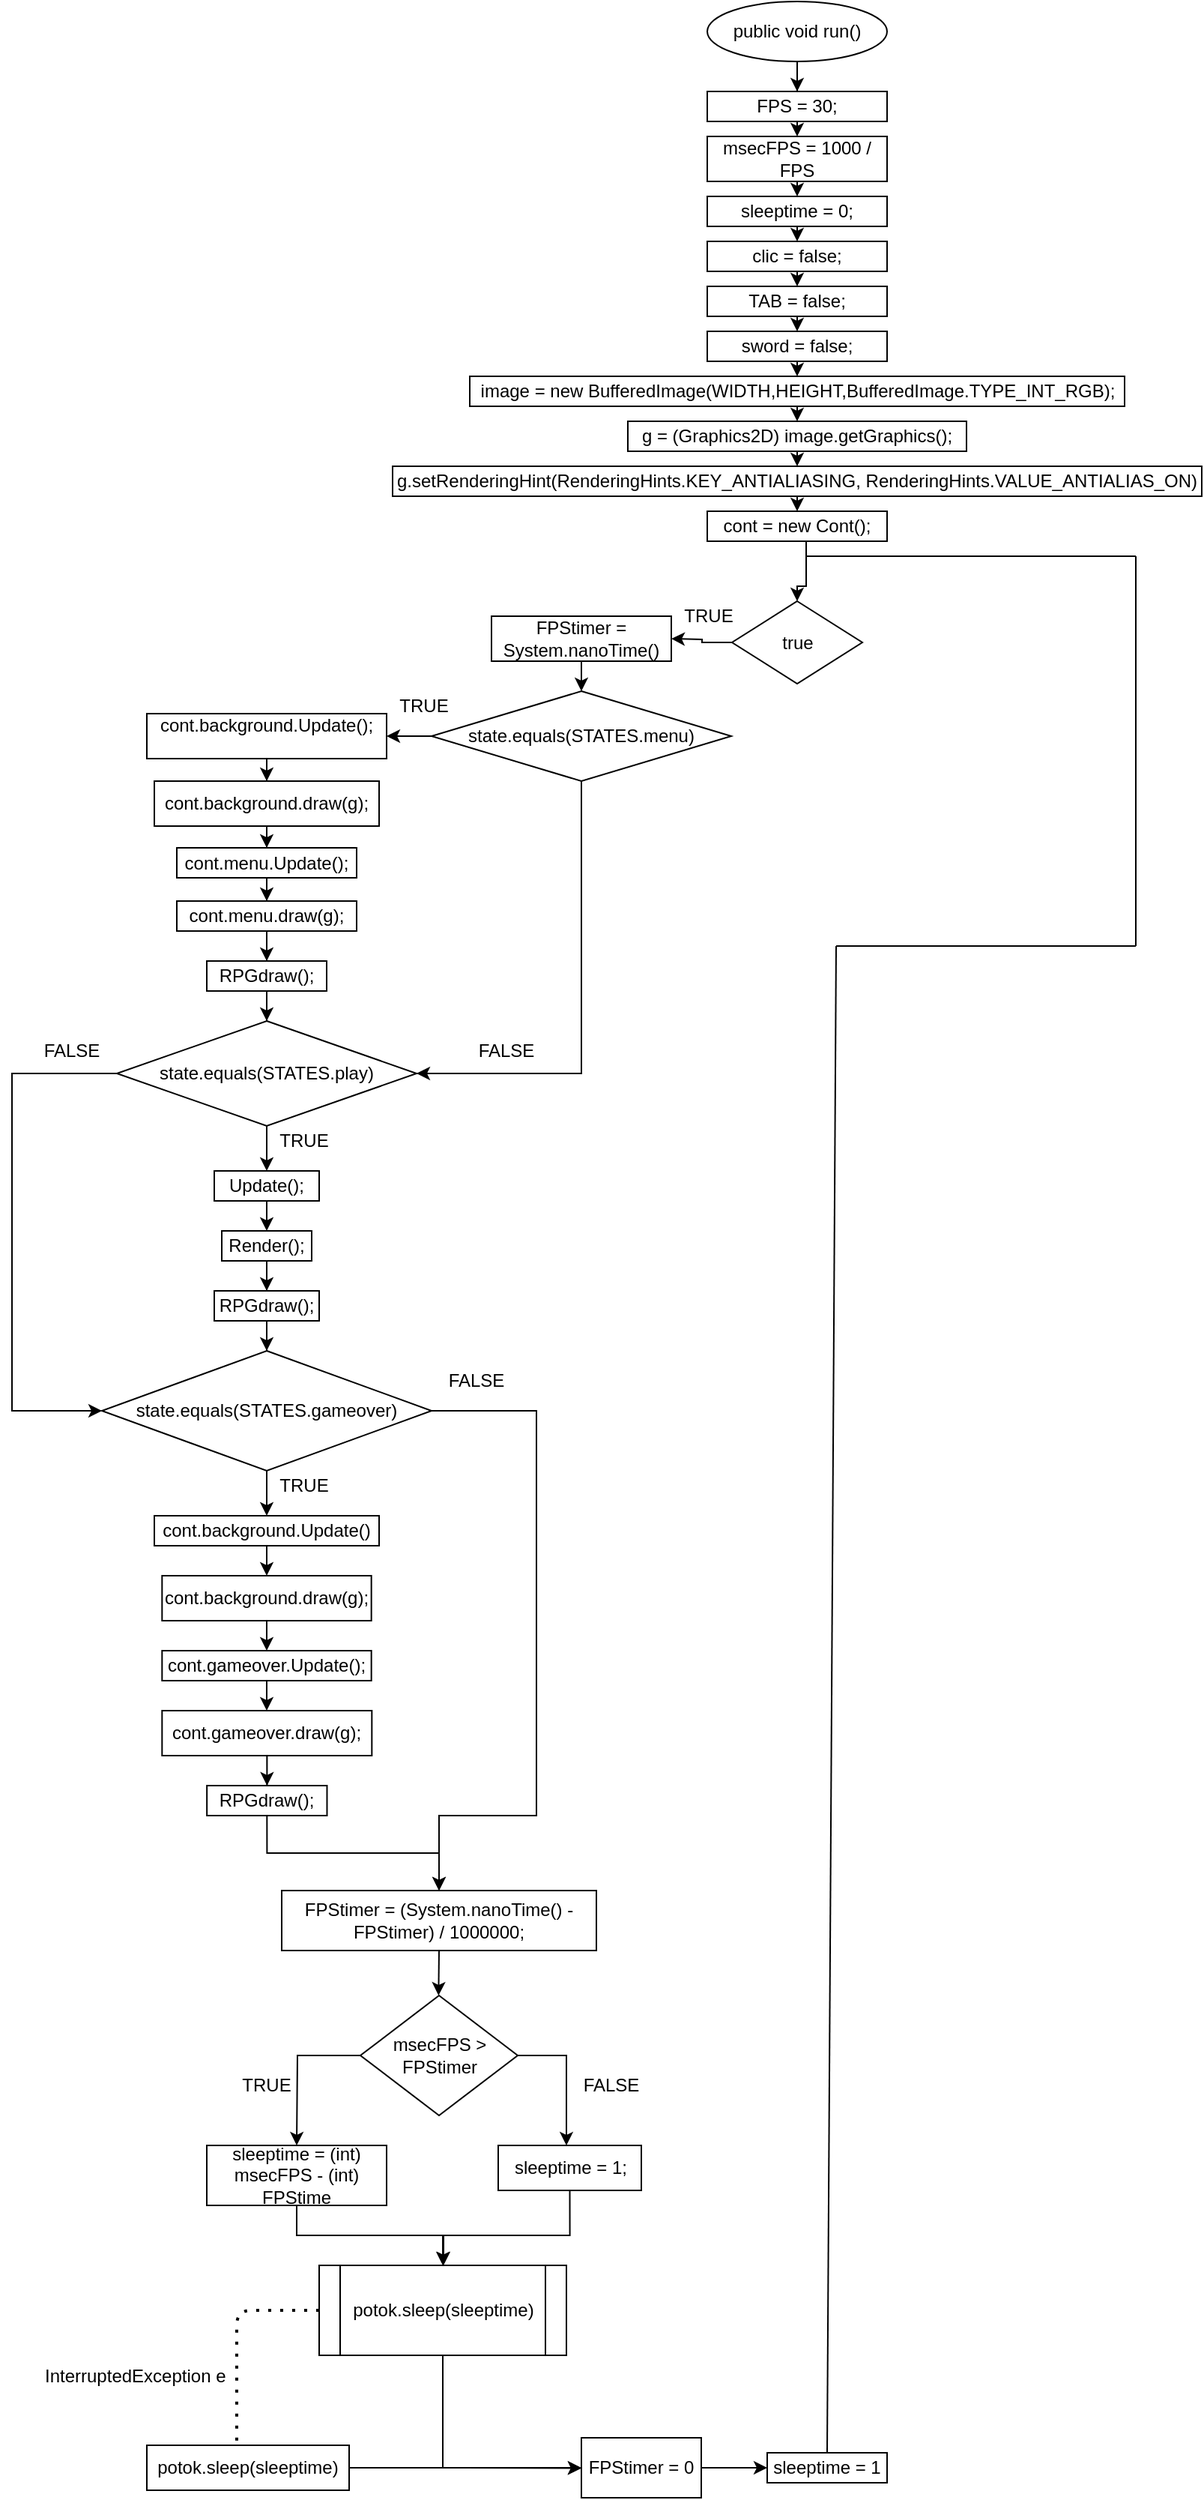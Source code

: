 <mxfile version="14.0.1" type="github" pages="2">
  <diagram id="C5RBs43oDa-KdzZeNtuy" name="Page-1">
    <mxGraphModel dx="2500" dy="928" grid="1" gridSize="10" guides="1" tooltips="1" connect="1" arrows="1" fold="1" page="1" pageScale="1" pageWidth="827" pageHeight="1169" background="none" math="0" shadow="0">
      <root>
        <mxCell id="WIyWlLk6GJQsqaUBKTNV-0" />
        <mxCell id="WIyWlLk6GJQsqaUBKTNV-1" parent="WIyWlLk6GJQsqaUBKTNV-0" />
        <mxCell id="qf4U3e7nOnJENOwfYTnV-23" style="edgeStyle=orthogonalEdgeStyle;rounded=0;orthogonalLoop=1;jettySize=auto;html=1;exitX=0.5;exitY=1;exitDx=0;exitDy=0;entryX=0.5;entryY=0;entryDx=0;entryDy=0;" edge="1" parent="WIyWlLk6GJQsqaUBKTNV-1" source="qf4U3e7nOnJENOwfYTnV-0" target="qf4U3e7nOnJENOwfYTnV-3">
          <mxGeometry relative="1" as="geometry" />
        </mxCell>
        <mxCell id="qf4U3e7nOnJENOwfYTnV-0" value="public void run()" style="ellipse;whiteSpace=wrap;html=1;" vertex="1" parent="WIyWlLk6GJQsqaUBKTNV-1">
          <mxGeometry x="354" y="10" width="120" height="40" as="geometry" />
        </mxCell>
        <mxCell id="qf4U3e7nOnJENOwfYTnV-2" value="" style="endArrow=classic;html=1;exitX=0.5;exitY=1;exitDx=0;exitDy=0;" edge="1" parent="WIyWlLk6GJQsqaUBKTNV-1" source="qf4U3e7nOnJENOwfYTnV-0">
          <mxGeometry width="50" height="50" relative="1" as="geometry">
            <mxPoint x="390" y="130" as="sourcePoint" />
            <mxPoint x="414" y="80" as="targetPoint" />
          </mxGeometry>
        </mxCell>
        <mxCell id="qf4U3e7nOnJENOwfYTnV-14" style="edgeStyle=orthogonalEdgeStyle;rounded=0;orthogonalLoop=1;jettySize=auto;html=1;exitX=0.5;exitY=1;exitDx=0;exitDy=0;entryX=0.5;entryY=0;entryDx=0;entryDy=0;" edge="1" parent="WIyWlLk6GJQsqaUBKTNV-1" source="qf4U3e7nOnJENOwfYTnV-3" target="qf4U3e7nOnJENOwfYTnV-4">
          <mxGeometry relative="1" as="geometry" />
        </mxCell>
        <mxCell id="qf4U3e7nOnJENOwfYTnV-3" value="FPS = 30;" style="rounded=0;whiteSpace=wrap;html=1;" vertex="1" parent="WIyWlLk6GJQsqaUBKTNV-1">
          <mxGeometry x="354" y="70" width="120" height="20" as="geometry" />
        </mxCell>
        <mxCell id="qf4U3e7nOnJENOwfYTnV-15" style="edgeStyle=orthogonalEdgeStyle;rounded=0;orthogonalLoop=1;jettySize=auto;html=1;exitX=0.5;exitY=1;exitDx=0;exitDy=0;entryX=0.5;entryY=0;entryDx=0;entryDy=0;" edge="1" parent="WIyWlLk6GJQsqaUBKTNV-1" source="qf4U3e7nOnJENOwfYTnV-4" target="qf4U3e7nOnJENOwfYTnV-6">
          <mxGeometry relative="1" as="geometry" />
        </mxCell>
        <mxCell id="qf4U3e7nOnJENOwfYTnV-4" value="&lt;span&gt;	&lt;/span&gt;msecFPS = 1000 / FPS" style="rounded=0;whiteSpace=wrap;html=1;" vertex="1" parent="WIyWlLk6GJQsqaUBKTNV-1">
          <mxGeometry x="354" y="100" width="120" height="30" as="geometry" />
        </mxCell>
        <mxCell id="qf4U3e7nOnJENOwfYTnV-25" style="edgeStyle=orthogonalEdgeStyle;rounded=0;orthogonalLoop=1;jettySize=auto;html=1;exitX=0.5;exitY=1;exitDx=0;exitDy=0;entryX=0.5;entryY=0;entryDx=0;entryDy=0;" edge="1" parent="WIyWlLk6GJQsqaUBKTNV-1" source="qf4U3e7nOnJENOwfYTnV-5" target="qf4U3e7nOnJENOwfYTnV-24">
          <mxGeometry relative="1" as="geometry">
            <Array as="points">
              <mxPoint x="420" y="370" />
              <mxPoint x="420" y="400" />
            </Array>
          </mxGeometry>
        </mxCell>
        <mxCell id="qf4U3e7nOnJENOwfYTnV-5" value="cont = new Cont();" style="rounded=0;whiteSpace=wrap;html=1;" vertex="1" parent="WIyWlLk6GJQsqaUBKTNV-1">
          <mxGeometry x="354" y="350" width="120" height="20" as="geometry" />
        </mxCell>
        <mxCell id="qf4U3e7nOnJENOwfYTnV-16" style="edgeStyle=orthogonalEdgeStyle;rounded=0;orthogonalLoop=1;jettySize=auto;html=1;exitX=0.5;exitY=1;exitDx=0;exitDy=0;entryX=0.5;entryY=0;entryDx=0;entryDy=0;" edge="1" parent="WIyWlLk6GJQsqaUBKTNV-1" source="qf4U3e7nOnJENOwfYTnV-6" target="qf4U3e7nOnJENOwfYTnV-7">
          <mxGeometry relative="1" as="geometry" />
        </mxCell>
        <mxCell id="qf4U3e7nOnJENOwfYTnV-6" value="sleeptime = 0;" style="rounded=0;whiteSpace=wrap;html=1;" vertex="1" parent="WIyWlLk6GJQsqaUBKTNV-1">
          <mxGeometry x="354" y="140" width="120" height="20" as="geometry" />
        </mxCell>
        <mxCell id="qf4U3e7nOnJENOwfYTnV-17" style="edgeStyle=orthogonalEdgeStyle;rounded=0;orthogonalLoop=1;jettySize=auto;html=1;exitX=0.5;exitY=1;exitDx=0;exitDy=0;entryX=0.5;entryY=0;entryDx=0;entryDy=0;" edge="1" parent="WIyWlLk6GJQsqaUBKTNV-1" source="qf4U3e7nOnJENOwfYTnV-7" target="qf4U3e7nOnJENOwfYTnV-10">
          <mxGeometry relative="1" as="geometry" />
        </mxCell>
        <mxCell id="qf4U3e7nOnJENOwfYTnV-7" value="clic = false;" style="rounded=0;whiteSpace=wrap;html=1;" vertex="1" parent="WIyWlLk6GJQsqaUBKTNV-1">
          <mxGeometry x="354" y="170" width="120" height="20" as="geometry" />
        </mxCell>
        <mxCell id="qf4U3e7nOnJENOwfYTnV-19" style="edgeStyle=orthogonalEdgeStyle;rounded=0;orthogonalLoop=1;jettySize=auto;html=1;exitX=0.5;exitY=1;exitDx=0;exitDy=0;entryX=0.5;entryY=0;entryDx=0;entryDy=0;" edge="1" parent="WIyWlLk6GJQsqaUBKTNV-1" source="qf4U3e7nOnJENOwfYTnV-8" target="qf4U3e7nOnJENOwfYTnV-9">
          <mxGeometry relative="1" as="geometry" />
        </mxCell>
        <mxCell id="qf4U3e7nOnJENOwfYTnV-8" value="sword = false;" style="rounded=0;whiteSpace=wrap;html=1;" vertex="1" parent="WIyWlLk6GJQsqaUBKTNV-1">
          <mxGeometry x="354" y="230" width="120" height="20" as="geometry" />
        </mxCell>
        <mxCell id="qf4U3e7nOnJENOwfYTnV-20" style="edgeStyle=orthogonalEdgeStyle;rounded=0;orthogonalLoop=1;jettySize=auto;html=1;exitX=0.5;exitY=1;exitDx=0;exitDy=0;entryX=0.5;entryY=0;entryDx=0;entryDy=0;" edge="1" parent="WIyWlLk6GJQsqaUBKTNV-1" source="qf4U3e7nOnJENOwfYTnV-9" target="qf4U3e7nOnJENOwfYTnV-11">
          <mxGeometry relative="1" as="geometry" />
        </mxCell>
        <mxCell id="qf4U3e7nOnJENOwfYTnV-9" value="&lt;span&gt;	&lt;/span&gt;image = new BufferedImage(WIDTH,HEIGHT,BufferedImage.TYPE_INT_RGB);" style="rounded=0;whiteSpace=wrap;html=1;" vertex="1" parent="WIyWlLk6GJQsqaUBKTNV-1">
          <mxGeometry x="195.5" y="260" width="437" height="20" as="geometry" />
        </mxCell>
        <mxCell id="qf4U3e7nOnJENOwfYTnV-18" style="edgeStyle=orthogonalEdgeStyle;rounded=0;orthogonalLoop=1;jettySize=auto;html=1;exitX=0.5;exitY=1;exitDx=0;exitDy=0;entryX=0.5;entryY=0;entryDx=0;entryDy=0;" edge="1" parent="WIyWlLk6GJQsqaUBKTNV-1" source="qf4U3e7nOnJENOwfYTnV-10" target="qf4U3e7nOnJENOwfYTnV-8">
          <mxGeometry relative="1" as="geometry" />
        </mxCell>
        <mxCell id="qf4U3e7nOnJENOwfYTnV-10" value="TAB = false;" style="rounded=0;whiteSpace=wrap;html=1;" vertex="1" parent="WIyWlLk6GJQsqaUBKTNV-1">
          <mxGeometry x="354" y="200" width="120" height="20" as="geometry" />
        </mxCell>
        <mxCell id="qf4U3e7nOnJENOwfYTnV-21" style="edgeStyle=orthogonalEdgeStyle;rounded=0;orthogonalLoop=1;jettySize=auto;html=1;exitX=0.5;exitY=1;exitDx=0;exitDy=0;entryX=0.5;entryY=0;entryDx=0;entryDy=0;" edge="1" parent="WIyWlLk6GJQsqaUBKTNV-1" source="qf4U3e7nOnJENOwfYTnV-11" target="qf4U3e7nOnJENOwfYTnV-12">
          <mxGeometry relative="1" as="geometry" />
        </mxCell>
        <mxCell id="qf4U3e7nOnJENOwfYTnV-11" value="g = (Graphics2D) image.getGraphics();" style="rounded=0;whiteSpace=wrap;html=1;" vertex="1" parent="WIyWlLk6GJQsqaUBKTNV-1">
          <mxGeometry x="301" y="290" width="226" height="20" as="geometry" />
        </mxCell>
        <mxCell id="qf4U3e7nOnJENOwfYTnV-22" style="edgeStyle=orthogonalEdgeStyle;rounded=0;orthogonalLoop=1;jettySize=auto;html=1;exitX=0.5;exitY=1;exitDx=0;exitDy=0;entryX=0.5;entryY=0;entryDx=0;entryDy=0;" edge="1" parent="WIyWlLk6GJQsqaUBKTNV-1" source="qf4U3e7nOnJENOwfYTnV-12" target="qf4U3e7nOnJENOwfYTnV-5">
          <mxGeometry relative="1" as="geometry" />
        </mxCell>
        <mxCell id="qf4U3e7nOnJENOwfYTnV-12" value="&lt;span&gt;	&lt;/span&gt;g.setRenderingHint(RenderingHints.KEY_ANTIALIASING, RenderingHints.VALUE_ANTIALIAS_ON)" style="rounded=0;whiteSpace=wrap;html=1;" vertex="1" parent="WIyWlLk6GJQsqaUBKTNV-1">
          <mxGeometry x="144" y="320" width="540" height="20" as="geometry" />
        </mxCell>
        <mxCell id="qf4U3e7nOnJENOwfYTnV-28" style="edgeStyle=orthogonalEdgeStyle;rounded=0;orthogonalLoop=1;jettySize=auto;html=1;exitX=0;exitY=0.5;exitDx=0;exitDy=0;" edge="1" parent="WIyWlLk6GJQsqaUBKTNV-1" source="qf4U3e7nOnJENOwfYTnV-24">
          <mxGeometry relative="1" as="geometry">
            <mxPoint x="330" y="435" as="targetPoint" />
          </mxGeometry>
        </mxCell>
        <mxCell id="qf4U3e7nOnJENOwfYTnV-24" value="true" style="rhombus;whiteSpace=wrap;html=1;" vertex="1" parent="WIyWlLk6GJQsqaUBKTNV-1">
          <mxGeometry x="370.5" y="410" width="87" height="55" as="geometry" />
        </mxCell>
        <mxCell id="qf4U3e7nOnJENOwfYTnV-29" value="TRUE" style="text;html=1;strokeColor=none;fillColor=none;align=center;verticalAlign=middle;whiteSpace=wrap;rounded=0;" vertex="1" parent="WIyWlLk6GJQsqaUBKTNV-1">
          <mxGeometry x="340" y="410" width="30" height="20" as="geometry" />
        </mxCell>
        <mxCell id="qf4U3e7nOnJENOwfYTnV-32" style="edgeStyle=orthogonalEdgeStyle;rounded=0;orthogonalLoop=1;jettySize=auto;html=1;exitX=0.5;exitY=1;exitDx=0;exitDy=0;" edge="1" parent="WIyWlLk6GJQsqaUBKTNV-1" source="qf4U3e7nOnJENOwfYTnV-30">
          <mxGeometry relative="1" as="geometry">
            <mxPoint x="270" y="470" as="targetPoint" />
          </mxGeometry>
        </mxCell>
        <mxCell id="qf4U3e7nOnJENOwfYTnV-30" value="FPStimer = System.nanoTime()" style="rounded=0;whiteSpace=wrap;html=1;" vertex="1" parent="WIyWlLk6GJQsqaUBKTNV-1">
          <mxGeometry x="210" y="420" width="120" height="30" as="geometry" />
        </mxCell>
        <mxCell id="qf4U3e7nOnJENOwfYTnV-36" style="edgeStyle=orthogonalEdgeStyle;rounded=0;orthogonalLoop=1;jettySize=auto;html=1;exitX=0;exitY=0.5;exitDx=0;exitDy=0;" edge="1" parent="WIyWlLk6GJQsqaUBKTNV-1" source="qf4U3e7nOnJENOwfYTnV-31">
          <mxGeometry relative="1" as="geometry">
            <mxPoint x="140" y="500" as="targetPoint" />
          </mxGeometry>
        </mxCell>
        <mxCell id="qf4U3e7nOnJENOwfYTnV-50" style="edgeStyle=orthogonalEdgeStyle;rounded=0;orthogonalLoop=1;jettySize=auto;html=1;exitX=0.5;exitY=1;exitDx=0;exitDy=0;entryX=1;entryY=0.5;entryDx=0;entryDy=0;" edge="1" parent="WIyWlLk6GJQsqaUBKTNV-1" source="qf4U3e7nOnJENOwfYTnV-31" target="qf4U3e7nOnJENOwfYTnV-49">
          <mxGeometry relative="1" as="geometry">
            <mxPoint x="270" y="720" as="targetPoint" />
          </mxGeometry>
        </mxCell>
        <mxCell id="qf4U3e7nOnJENOwfYTnV-31" value="state.equals(STATES.menu)" style="rhombus;whiteSpace=wrap;html=1;" vertex="1" parent="WIyWlLk6GJQsqaUBKTNV-1">
          <mxGeometry x="170" y="470" width="200" height="60" as="geometry" />
        </mxCell>
        <mxCell id="qf4U3e7nOnJENOwfYTnV-35" value="TRUE" style="text;html=1;strokeColor=none;fillColor=none;align=center;verticalAlign=middle;whiteSpace=wrap;rounded=0;" vertex="1" parent="WIyWlLk6GJQsqaUBKTNV-1">
          <mxGeometry x="150" y="470" width="30" height="20" as="geometry" />
        </mxCell>
        <mxCell id="qf4U3e7nOnJENOwfYTnV-39" style="edgeStyle=orthogonalEdgeStyle;rounded=0;orthogonalLoop=1;jettySize=auto;html=1;exitX=0.5;exitY=1;exitDx=0;exitDy=0;" edge="1" parent="WIyWlLk6GJQsqaUBKTNV-1" source="qf4U3e7nOnJENOwfYTnV-37" target="qf4U3e7nOnJENOwfYTnV-40">
          <mxGeometry relative="1" as="geometry">
            <mxPoint x="60" y="540" as="targetPoint" />
          </mxGeometry>
        </mxCell>
        <mxCell id="qf4U3e7nOnJENOwfYTnV-37" value="&lt;div&gt;&lt;span&gt;				&lt;/span&gt;cont.background.Update();&lt;/div&gt;&lt;div&gt;&lt;br&gt;&lt;/div&gt;" style="rounded=0;whiteSpace=wrap;html=1;" vertex="1" parent="WIyWlLk6GJQsqaUBKTNV-1">
          <mxGeometry x="-20" y="485" width="160" height="30" as="geometry" />
        </mxCell>
        <mxCell id="qf4U3e7nOnJENOwfYTnV-41" style="edgeStyle=orthogonalEdgeStyle;rounded=0;orthogonalLoop=1;jettySize=auto;html=1;exitX=0.5;exitY=1;exitDx=0;exitDy=0;" edge="1" parent="WIyWlLk6GJQsqaUBKTNV-1" source="qf4U3e7nOnJENOwfYTnV-40" target="qf4U3e7nOnJENOwfYTnV-42">
          <mxGeometry relative="1" as="geometry">
            <mxPoint x="60" y="580" as="targetPoint" />
          </mxGeometry>
        </mxCell>
        <mxCell id="qf4U3e7nOnJENOwfYTnV-40" value="cont.background.draw(g);" style="rounded=0;whiteSpace=wrap;html=1;" vertex="1" parent="WIyWlLk6GJQsqaUBKTNV-1">
          <mxGeometry x="-15" y="530" width="150" height="30" as="geometry" />
        </mxCell>
        <mxCell id="qf4U3e7nOnJENOwfYTnV-43" style="edgeStyle=orthogonalEdgeStyle;rounded=0;orthogonalLoop=1;jettySize=auto;html=1;exitX=0.5;exitY=1;exitDx=0;exitDy=0;" edge="1" parent="WIyWlLk6GJQsqaUBKTNV-1" source="qf4U3e7nOnJENOwfYTnV-42" target="qf4U3e7nOnJENOwfYTnV-44">
          <mxGeometry relative="1" as="geometry">
            <mxPoint x="60" y="610" as="targetPoint" />
          </mxGeometry>
        </mxCell>
        <mxCell id="qf4U3e7nOnJENOwfYTnV-42" value="cont.menu.Update();" style="rounded=0;whiteSpace=wrap;html=1;" vertex="1" parent="WIyWlLk6GJQsqaUBKTNV-1">
          <mxGeometry y="574.5" width="120" height="20" as="geometry" />
        </mxCell>
        <mxCell id="qf4U3e7nOnJENOwfYTnV-45" style="edgeStyle=orthogonalEdgeStyle;rounded=0;orthogonalLoop=1;jettySize=auto;html=1;exitX=0.5;exitY=1;exitDx=0;exitDy=0;" edge="1" parent="WIyWlLk6GJQsqaUBKTNV-1" source="qf4U3e7nOnJENOwfYTnV-44" target="qf4U3e7nOnJENOwfYTnV-46">
          <mxGeometry relative="1" as="geometry">
            <mxPoint x="60" y="650" as="targetPoint" />
          </mxGeometry>
        </mxCell>
        <mxCell id="qf4U3e7nOnJENOwfYTnV-44" value="cont.menu.draw(g);" style="rounded=0;whiteSpace=wrap;html=1;" vertex="1" parent="WIyWlLk6GJQsqaUBKTNV-1">
          <mxGeometry y="610" width="120" height="20" as="geometry" />
        </mxCell>
        <mxCell id="qf4U3e7nOnJENOwfYTnV-48" style="edgeStyle=orthogonalEdgeStyle;rounded=0;orthogonalLoop=1;jettySize=auto;html=1;exitX=0.5;exitY=1;exitDx=0;exitDy=0;" edge="1" parent="WIyWlLk6GJQsqaUBKTNV-1" source="qf4U3e7nOnJENOwfYTnV-46" target="qf4U3e7nOnJENOwfYTnV-49">
          <mxGeometry relative="1" as="geometry">
            <mxPoint x="60" y="690" as="targetPoint" />
          </mxGeometry>
        </mxCell>
        <mxCell id="qf4U3e7nOnJENOwfYTnV-46" value="RPGdraw();" style="rounded=0;whiteSpace=wrap;html=1;" vertex="1" parent="WIyWlLk6GJQsqaUBKTNV-1">
          <mxGeometry x="20" y="650" width="80" height="20" as="geometry" />
        </mxCell>
        <mxCell id="qf4U3e7nOnJENOwfYTnV-53" style="edgeStyle=orthogonalEdgeStyle;rounded=0;orthogonalLoop=1;jettySize=auto;html=1;exitX=0.5;exitY=1;exitDx=0;exitDy=0;" edge="1" parent="WIyWlLk6GJQsqaUBKTNV-1" source="qf4U3e7nOnJENOwfYTnV-49">
          <mxGeometry relative="1" as="geometry">
            <mxPoint x="60" y="790" as="targetPoint" />
          </mxGeometry>
        </mxCell>
        <mxCell id="qf4U3e7nOnJENOwfYTnV-62" style="edgeStyle=orthogonalEdgeStyle;rounded=0;orthogonalLoop=1;jettySize=auto;html=1;exitX=0;exitY=0.5;exitDx=0;exitDy=0;entryX=0;entryY=0.5;entryDx=0;entryDy=0;" edge="1" parent="WIyWlLk6GJQsqaUBKTNV-1" source="qf4U3e7nOnJENOwfYTnV-49" target="qf4U3e7nOnJENOwfYTnV-61">
          <mxGeometry relative="1" as="geometry">
            <mxPoint x="-120" y="950" as="targetPoint" />
            <Array as="points">
              <mxPoint x="-110" y="725" />
              <mxPoint x="-110" y="950" />
            </Array>
          </mxGeometry>
        </mxCell>
        <mxCell id="qf4U3e7nOnJENOwfYTnV-49" value="state.equals(STATES.play)" style="rhombus;whiteSpace=wrap;html=1;" vertex="1" parent="WIyWlLk6GJQsqaUBKTNV-1">
          <mxGeometry x="-40" y="690" width="200" height="70" as="geometry" />
        </mxCell>
        <mxCell id="qf4U3e7nOnJENOwfYTnV-51" value="FALSE" style="text;html=1;strokeColor=none;fillColor=none;align=center;verticalAlign=middle;whiteSpace=wrap;rounded=0;" vertex="1" parent="WIyWlLk6GJQsqaUBKTNV-1">
          <mxGeometry x="200" y="700" width="40" height="20" as="geometry" />
        </mxCell>
        <mxCell id="qf4U3e7nOnJENOwfYTnV-54" value="TRUE" style="text;html=1;strokeColor=none;fillColor=none;align=center;verticalAlign=middle;whiteSpace=wrap;rounded=0;" vertex="1" parent="WIyWlLk6GJQsqaUBKTNV-1">
          <mxGeometry x="70" y="760" width="30" height="20" as="geometry" />
        </mxCell>
        <mxCell id="qf4U3e7nOnJENOwfYTnV-56" style="edgeStyle=orthogonalEdgeStyle;rounded=0;orthogonalLoop=1;jettySize=auto;html=1;exitX=0.5;exitY=1;exitDx=0;exitDy=0;" edge="1" parent="WIyWlLk6GJQsqaUBKTNV-1" source="qf4U3e7nOnJENOwfYTnV-55">
          <mxGeometry relative="1" as="geometry">
            <mxPoint x="60" y="830" as="targetPoint" />
          </mxGeometry>
        </mxCell>
        <mxCell id="qf4U3e7nOnJENOwfYTnV-55" value="Update();" style="rounded=0;whiteSpace=wrap;html=1;" vertex="1" parent="WIyWlLk6GJQsqaUBKTNV-1">
          <mxGeometry x="25" y="790" width="70" height="20" as="geometry" />
        </mxCell>
        <mxCell id="qf4U3e7nOnJENOwfYTnV-58" style="edgeStyle=orthogonalEdgeStyle;rounded=0;orthogonalLoop=1;jettySize=auto;html=1;exitX=0.5;exitY=1;exitDx=0;exitDy=0;" edge="1" parent="WIyWlLk6GJQsqaUBKTNV-1" source="qf4U3e7nOnJENOwfYTnV-57" target="qf4U3e7nOnJENOwfYTnV-59">
          <mxGeometry relative="1" as="geometry">
            <mxPoint x="60" y="870" as="targetPoint" />
          </mxGeometry>
        </mxCell>
        <mxCell id="qf4U3e7nOnJENOwfYTnV-57" value="Render();" style="rounded=0;whiteSpace=wrap;html=1;" vertex="1" parent="WIyWlLk6GJQsqaUBKTNV-1">
          <mxGeometry x="30" y="830" width="60" height="20" as="geometry" />
        </mxCell>
        <mxCell id="qf4U3e7nOnJENOwfYTnV-60" style="edgeStyle=orthogonalEdgeStyle;rounded=0;orthogonalLoop=1;jettySize=auto;html=1;exitX=0.5;exitY=1;exitDx=0;exitDy=0;" edge="1" parent="WIyWlLk6GJQsqaUBKTNV-1" source="qf4U3e7nOnJENOwfYTnV-59" target="qf4U3e7nOnJENOwfYTnV-61">
          <mxGeometry relative="1" as="geometry">
            <mxPoint x="60" y="920" as="targetPoint" />
          </mxGeometry>
        </mxCell>
        <mxCell id="qf4U3e7nOnJENOwfYTnV-59" value="RPGdraw();" style="rounded=0;whiteSpace=wrap;html=1;" vertex="1" parent="WIyWlLk6GJQsqaUBKTNV-1">
          <mxGeometry x="25" y="870" width="70" height="20" as="geometry" />
        </mxCell>
        <mxCell id="qf4U3e7nOnJENOwfYTnV-64" style="edgeStyle=orthogonalEdgeStyle;rounded=0;orthogonalLoop=1;jettySize=auto;html=1;exitX=0.5;exitY=1;exitDx=0;exitDy=0;" edge="1" parent="WIyWlLk6GJQsqaUBKTNV-1" source="qf4U3e7nOnJENOwfYTnV-61">
          <mxGeometry relative="1" as="geometry">
            <mxPoint x="60" y="1020" as="targetPoint" />
          </mxGeometry>
        </mxCell>
        <mxCell id="qf4U3e7nOnJENOwfYTnV-78" style="edgeStyle=orthogonalEdgeStyle;rounded=0;orthogonalLoop=1;jettySize=auto;html=1;exitX=1;exitY=0.5;exitDx=0;exitDy=0;entryX=0.5;entryY=0;entryDx=0;entryDy=0;" edge="1" parent="WIyWlLk6GJQsqaUBKTNV-1" source="qf4U3e7nOnJENOwfYTnV-61" target="qf4U3e7nOnJENOwfYTnV-77">
          <mxGeometry relative="1" as="geometry">
            <mxPoint x="180" y="1250" as="targetPoint" />
            <Array as="points">
              <mxPoint x="240" y="950" />
              <mxPoint x="240" y="1220" />
              <mxPoint x="175" y="1220" />
            </Array>
          </mxGeometry>
        </mxCell>
        <mxCell id="qf4U3e7nOnJENOwfYTnV-61" value="state.equals(STATES.gameover)" style="rhombus;whiteSpace=wrap;html=1;" vertex="1" parent="WIyWlLk6GJQsqaUBKTNV-1">
          <mxGeometry x="-50" y="910" width="220" height="80" as="geometry" />
        </mxCell>
        <mxCell id="qf4U3e7nOnJENOwfYTnV-63" value="FALSE" style="text;html=1;strokeColor=none;fillColor=none;align=center;verticalAlign=middle;whiteSpace=wrap;rounded=0;" vertex="1" parent="WIyWlLk6GJQsqaUBKTNV-1">
          <mxGeometry x="-90" y="700" width="40" height="20" as="geometry" />
        </mxCell>
        <mxCell id="qf4U3e7nOnJENOwfYTnV-65" value="TRUE" style="text;html=1;strokeColor=none;fillColor=none;align=center;verticalAlign=middle;whiteSpace=wrap;rounded=0;" vertex="1" parent="WIyWlLk6GJQsqaUBKTNV-1">
          <mxGeometry x="70" y="990" width="30" height="20" as="geometry" />
        </mxCell>
        <mxCell id="qf4U3e7nOnJENOwfYTnV-67" style="edgeStyle=orthogonalEdgeStyle;rounded=0;orthogonalLoop=1;jettySize=auto;html=1;exitX=0.5;exitY=1;exitDx=0;exitDy=0;" edge="1" parent="WIyWlLk6GJQsqaUBKTNV-1" source="qf4U3e7nOnJENOwfYTnV-66" target="qf4U3e7nOnJENOwfYTnV-68">
          <mxGeometry relative="1" as="geometry">
            <mxPoint x="59.667" y="1060" as="targetPoint" />
          </mxGeometry>
        </mxCell>
        <mxCell id="qf4U3e7nOnJENOwfYTnV-66" value="cont.background.Update()" style="rounded=0;whiteSpace=wrap;html=1;" vertex="1" parent="WIyWlLk6GJQsqaUBKTNV-1">
          <mxGeometry x="-15" y="1020" width="150" height="20" as="geometry" />
        </mxCell>
        <mxCell id="qf4U3e7nOnJENOwfYTnV-69" style="edgeStyle=orthogonalEdgeStyle;rounded=0;orthogonalLoop=1;jettySize=auto;html=1;exitX=0.5;exitY=1;exitDx=0;exitDy=0;" edge="1" parent="WIyWlLk6GJQsqaUBKTNV-1" source="qf4U3e7nOnJENOwfYTnV-68" target="qf4U3e7nOnJENOwfYTnV-70">
          <mxGeometry relative="1" as="geometry">
            <mxPoint x="59.667" y="1110" as="targetPoint" />
          </mxGeometry>
        </mxCell>
        <mxCell id="qf4U3e7nOnJENOwfYTnV-68" value="cont.background.draw(g);" style="rounded=0;whiteSpace=wrap;html=1;" vertex="1" parent="WIyWlLk6GJQsqaUBKTNV-1">
          <mxGeometry x="-9.84" y="1060" width="139.67" height="30" as="geometry" />
        </mxCell>
        <mxCell id="qf4U3e7nOnJENOwfYTnV-71" style="edgeStyle=orthogonalEdgeStyle;rounded=0;orthogonalLoop=1;jettySize=auto;html=1;exitX=0.5;exitY=1;exitDx=0;exitDy=0;" edge="1" parent="WIyWlLk6GJQsqaUBKTNV-1" source="qf4U3e7nOnJENOwfYTnV-70" target="qf4U3e7nOnJENOwfYTnV-72">
          <mxGeometry relative="1" as="geometry">
            <mxPoint x="59.667" y="1150" as="targetPoint" />
          </mxGeometry>
        </mxCell>
        <mxCell id="qf4U3e7nOnJENOwfYTnV-70" value="cont.gameover.Update();" style="rounded=0;whiteSpace=wrap;html=1;" vertex="1" parent="WIyWlLk6GJQsqaUBKTNV-1">
          <mxGeometry x="-9.84" y="1110" width="139.67" height="20" as="geometry" />
        </mxCell>
        <mxCell id="qf4U3e7nOnJENOwfYTnV-74" style="edgeStyle=orthogonalEdgeStyle;rounded=0;orthogonalLoop=1;jettySize=auto;html=1;exitX=0.5;exitY=1;exitDx=0;exitDy=0;" edge="1" parent="WIyWlLk6GJQsqaUBKTNV-1" source="qf4U3e7nOnJENOwfYTnV-72" target="qf4U3e7nOnJENOwfYTnV-75">
          <mxGeometry relative="1" as="geometry">
            <mxPoint x="60.5" y="1200" as="targetPoint" />
          </mxGeometry>
        </mxCell>
        <mxCell id="qf4U3e7nOnJENOwfYTnV-72" value="cont.gameover.draw(g);" style="rounded=0;whiteSpace=wrap;html=1;" vertex="1" parent="WIyWlLk6GJQsqaUBKTNV-1">
          <mxGeometry x="-9.84" y="1150" width="140" height="30" as="geometry" />
        </mxCell>
        <mxCell id="qf4U3e7nOnJENOwfYTnV-73" style="edgeStyle=orthogonalEdgeStyle;rounded=0;orthogonalLoop=1;jettySize=auto;html=1;exitX=0.5;exitY=1;exitDx=0;exitDy=0;" edge="1" parent="WIyWlLk6GJQsqaUBKTNV-1" source="qf4U3e7nOnJENOwfYTnV-72" target="qf4U3e7nOnJENOwfYTnV-72">
          <mxGeometry relative="1" as="geometry" />
        </mxCell>
        <mxCell id="qf4U3e7nOnJENOwfYTnV-76" style="edgeStyle=orthogonalEdgeStyle;rounded=0;orthogonalLoop=1;jettySize=auto;html=1;exitX=0.5;exitY=1;exitDx=0;exitDy=0;" edge="1" parent="WIyWlLk6GJQsqaUBKTNV-1" source="qf4U3e7nOnJENOwfYTnV-75" target="qf4U3e7nOnJENOwfYTnV-77">
          <mxGeometry relative="1" as="geometry">
            <mxPoint x="130" y="1260" as="targetPoint" />
          </mxGeometry>
        </mxCell>
        <mxCell id="qf4U3e7nOnJENOwfYTnV-75" value="RPGdraw();" style="rounded=0;whiteSpace=wrap;html=1;" vertex="1" parent="WIyWlLk6GJQsqaUBKTNV-1">
          <mxGeometry x="20.08" y="1200" width="80.16" height="20" as="geometry" />
        </mxCell>
        <mxCell id="qf4U3e7nOnJENOwfYTnV-80" style="edgeStyle=orthogonalEdgeStyle;rounded=0;orthogonalLoop=1;jettySize=auto;html=1;exitX=0.5;exitY=1;exitDx=0;exitDy=0;" edge="1" parent="WIyWlLk6GJQsqaUBKTNV-1" source="qf4U3e7nOnJENOwfYTnV-77">
          <mxGeometry relative="1" as="geometry">
            <mxPoint x="174.667" y="1340" as="targetPoint" />
          </mxGeometry>
        </mxCell>
        <mxCell id="qf4U3e7nOnJENOwfYTnV-77" value="FPStimer = (System.nanoTime() - FPStimer) / 1000000;" style="rounded=0;whiteSpace=wrap;html=1;" vertex="1" parent="WIyWlLk6GJQsqaUBKTNV-1">
          <mxGeometry x="70" y="1270" width="210" height="40" as="geometry" />
        </mxCell>
        <mxCell id="qf4U3e7nOnJENOwfYTnV-79" value="FALSE" style="text;html=1;strokeColor=none;fillColor=none;align=center;verticalAlign=middle;whiteSpace=wrap;rounded=0;" vertex="1" parent="WIyWlLk6GJQsqaUBKTNV-1">
          <mxGeometry x="180" y="920" width="40" height="20" as="geometry" />
        </mxCell>
        <mxCell id="qf4U3e7nOnJENOwfYTnV-82" style="edgeStyle=orthogonalEdgeStyle;rounded=0;orthogonalLoop=1;jettySize=auto;html=1;exitX=0;exitY=0.5;exitDx=0;exitDy=0;" edge="1" parent="WIyWlLk6GJQsqaUBKTNV-1" source="qf4U3e7nOnJENOwfYTnV-81">
          <mxGeometry relative="1" as="geometry">
            <mxPoint x="80" y="1440" as="targetPoint" />
          </mxGeometry>
        </mxCell>
        <mxCell id="qf4U3e7nOnJENOwfYTnV-83" style="edgeStyle=orthogonalEdgeStyle;rounded=0;orthogonalLoop=1;jettySize=auto;html=1;exitX=1;exitY=0.5;exitDx=0;exitDy=0;" edge="1" parent="WIyWlLk6GJQsqaUBKTNV-1" source="qf4U3e7nOnJENOwfYTnV-81">
          <mxGeometry relative="1" as="geometry">
            <mxPoint x="260" y="1440" as="targetPoint" />
            <Array as="points">
              <mxPoint x="260" y="1380" />
              <mxPoint x="260" y="1440" />
            </Array>
          </mxGeometry>
        </mxCell>
        <mxCell id="qf4U3e7nOnJENOwfYTnV-81" value="msecFPS &amp;gt; FPStimer" style="rhombus;whiteSpace=wrap;html=1;" vertex="1" parent="WIyWlLk6GJQsqaUBKTNV-1">
          <mxGeometry x="122.5" y="1340" width="105" height="80" as="geometry" />
        </mxCell>
        <mxCell id="qf4U3e7nOnJENOwfYTnV-84" value="FALSE" style="text;html=1;strokeColor=none;fillColor=none;align=center;verticalAlign=middle;whiteSpace=wrap;rounded=0;" vertex="1" parent="WIyWlLk6GJQsqaUBKTNV-1">
          <mxGeometry x="270" y="1390" width="40" height="20" as="geometry" />
        </mxCell>
        <mxCell id="qf4U3e7nOnJENOwfYTnV-85" value="TRUE" style="text;html=1;strokeColor=none;fillColor=none;align=center;verticalAlign=middle;whiteSpace=wrap;rounded=0;" vertex="1" parent="WIyWlLk6GJQsqaUBKTNV-1">
          <mxGeometry x="45.16" y="1390" width="30" height="20" as="geometry" />
        </mxCell>
        <mxCell id="qf4U3e7nOnJENOwfYTnV-89" style="edgeStyle=orthogonalEdgeStyle;rounded=0;orthogonalLoop=1;jettySize=auto;html=1;exitX=0.5;exitY=1;exitDx=0;exitDy=0;" edge="1" parent="WIyWlLk6GJQsqaUBKTNV-1" source="qf4U3e7nOnJENOwfYTnV-86" target="qf4U3e7nOnJENOwfYTnV-88">
          <mxGeometry relative="1" as="geometry">
            <Array as="points">
              <mxPoint x="80" y="1500" />
              <mxPoint x="178" y="1500" />
            </Array>
          </mxGeometry>
        </mxCell>
        <mxCell id="qf4U3e7nOnJENOwfYTnV-86" value="sleeptime = (int) msecFPS - (int) FPStime" style="rounded=0;whiteSpace=wrap;html=1;" vertex="1" parent="WIyWlLk6GJQsqaUBKTNV-1">
          <mxGeometry x="20" y="1440" width="120" height="40" as="geometry" />
        </mxCell>
        <mxCell id="qf4U3e7nOnJENOwfYTnV-90" style="edgeStyle=orthogonalEdgeStyle;rounded=0;orthogonalLoop=1;jettySize=auto;html=1;exitX=0.5;exitY=1;exitDx=0;exitDy=0;entryX=0.5;entryY=0;entryDx=0;entryDy=0;" edge="1" parent="WIyWlLk6GJQsqaUBKTNV-1" source="qf4U3e7nOnJENOwfYTnV-87" target="qf4U3e7nOnJENOwfYTnV-88">
          <mxGeometry relative="1" as="geometry">
            <Array as="points">
              <mxPoint x="262" y="1500" />
              <mxPoint x="178" y="1500" />
            </Array>
          </mxGeometry>
        </mxCell>
        <mxCell id="qf4U3e7nOnJENOwfYTnV-87" value="sleeptime = 1;" style="rounded=0;whiteSpace=wrap;html=1;" vertex="1" parent="WIyWlLk6GJQsqaUBKTNV-1">
          <mxGeometry x="214.5" y="1440" width="95.5" height="30" as="geometry" />
        </mxCell>
        <mxCell id="qf4U3e7nOnJENOwfYTnV-97" style="edgeStyle=orthogonalEdgeStyle;rounded=0;orthogonalLoop=1;jettySize=auto;html=1;exitX=0.5;exitY=1;exitDx=0;exitDy=0;entryX=0;entryY=0.5;entryDx=0;entryDy=0;" edge="1" parent="WIyWlLk6GJQsqaUBKTNV-1" source="qf4U3e7nOnJENOwfYTnV-88" target="qf4U3e7nOnJENOwfYTnV-96">
          <mxGeometry relative="1" as="geometry" />
        </mxCell>
        <mxCell id="qf4U3e7nOnJENOwfYTnV-88" value="potok.sleep(sleeptime)" style="shape=process;whiteSpace=wrap;html=1;backgroundOutline=1;size=0.083;" vertex="1" parent="WIyWlLk6GJQsqaUBKTNV-1">
          <mxGeometry x="95" y="1520" width="165" height="60" as="geometry" />
        </mxCell>
        <mxCell id="qf4U3e7nOnJENOwfYTnV-91" value="" style="endArrow=none;dashed=1;html=1;dashPattern=1 3;strokeWidth=2;exitX=0;exitY=0.5;exitDx=0;exitDy=0;" edge="1" parent="WIyWlLk6GJQsqaUBKTNV-1" source="qf4U3e7nOnJENOwfYTnV-88">
          <mxGeometry width="50" height="50" relative="1" as="geometry">
            <mxPoint x="120" y="1570" as="sourcePoint" />
            <mxPoint x="40" y="1640" as="targetPoint" />
            <Array as="points">
              <mxPoint x="40" y="1550" />
            </Array>
          </mxGeometry>
        </mxCell>
        <mxCell id="qf4U3e7nOnJENOwfYTnV-92" value="" style="endArrow=classic;html=1;" edge="1" parent="WIyWlLk6GJQsqaUBKTNV-1">
          <mxGeometry width="50" height="50" relative="1" as="geometry">
            <mxPoint x="40" y="1640" as="sourcePoint" />
            <mxPoint x="40" y="1640" as="targetPoint" />
          </mxGeometry>
        </mxCell>
        <mxCell id="qf4U3e7nOnJENOwfYTnV-98" style="edgeStyle=orthogonalEdgeStyle;rounded=0;orthogonalLoop=1;jettySize=auto;html=1;exitX=1;exitY=0.5;exitDx=0;exitDy=0;" edge="1" parent="WIyWlLk6GJQsqaUBKTNV-1" source="qf4U3e7nOnJENOwfYTnV-94">
          <mxGeometry relative="1" as="geometry">
            <mxPoint x="270" y="1655.333" as="targetPoint" />
          </mxGeometry>
        </mxCell>
        <mxCell id="qf4U3e7nOnJENOwfYTnV-94" value="potok.sleep(sleeptime)" style="rounded=0;whiteSpace=wrap;html=1;" vertex="1" parent="WIyWlLk6GJQsqaUBKTNV-1">
          <mxGeometry x="-20" y="1640" width="135" height="30" as="geometry" />
        </mxCell>
        <mxCell id="qf4U3e7nOnJENOwfYTnV-95" value="InterruptedException e" style="text;whiteSpace=wrap;html=1;" vertex="1" parent="WIyWlLk6GJQsqaUBKTNV-1">
          <mxGeometry x="-90" y="1580" width="130" height="20" as="geometry" />
        </mxCell>
        <mxCell id="qf4U3e7nOnJENOwfYTnV-100" style="edgeStyle=orthogonalEdgeStyle;rounded=0;orthogonalLoop=1;jettySize=auto;html=1;exitX=1;exitY=0.5;exitDx=0;exitDy=0;entryX=0;entryY=0.5;entryDx=0;entryDy=0;" edge="1" parent="WIyWlLk6GJQsqaUBKTNV-1" source="qf4U3e7nOnJENOwfYTnV-96" target="qf4U3e7nOnJENOwfYTnV-99">
          <mxGeometry relative="1" as="geometry" />
        </mxCell>
        <mxCell id="qf4U3e7nOnJENOwfYTnV-96" value="FPStimer = 0" style="rounded=0;whiteSpace=wrap;html=1;" vertex="1" parent="WIyWlLk6GJQsqaUBKTNV-1">
          <mxGeometry x="270" y="1635" width="80" height="40" as="geometry" />
        </mxCell>
        <mxCell id="qf4U3e7nOnJENOwfYTnV-99" value="sleeptime = 1" style="rounded=0;whiteSpace=wrap;html=1;" vertex="1" parent="WIyWlLk6GJQsqaUBKTNV-1">
          <mxGeometry x="394" y="1645" width="80" height="20" as="geometry" />
        </mxCell>
        <mxCell id="qf4U3e7nOnJENOwfYTnV-103" value="" style="endArrow=none;html=1;exitX=0.5;exitY=0;exitDx=0;exitDy=0;" edge="1" parent="WIyWlLk6GJQsqaUBKTNV-1" source="qf4U3e7nOnJENOwfYTnV-99">
          <mxGeometry width="50" height="50" relative="1" as="geometry">
            <mxPoint x="590" y="1150" as="sourcePoint" />
            <mxPoint x="440" y="640" as="targetPoint" />
            <Array as="points" />
          </mxGeometry>
        </mxCell>
        <mxCell id="qf4U3e7nOnJENOwfYTnV-104" value="" style="endArrow=none;html=1;" edge="1" parent="WIyWlLk6GJQsqaUBKTNV-1">
          <mxGeometry width="50" height="50" relative="1" as="geometry">
            <mxPoint x="440" y="640" as="sourcePoint" />
            <mxPoint x="640" y="640" as="targetPoint" />
          </mxGeometry>
        </mxCell>
        <mxCell id="qf4U3e7nOnJENOwfYTnV-105" value="" style="endArrow=none;html=1;" edge="1" parent="WIyWlLk6GJQsqaUBKTNV-1">
          <mxGeometry width="50" height="50" relative="1" as="geometry">
            <mxPoint x="640" y="640" as="sourcePoint" />
            <mxPoint x="640" y="380" as="targetPoint" />
          </mxGeometry>
        </mxCell>
        <mxCell id="qf4U3e7nOnJENOwfYTnV-106" value="" style="endArrow=none;html=1;" edge="1" parent="WIyWlLk6GJQsqaUBKTNV-1">
          <mxGeometry width="50" height="50" relative="1" as="geometry">
            <mxPoint x="420" y="380" as="sourcePoint" />
            <mxPoint x="640" y="380" as="targetPoint" />
          </mxGeometry>
        </mxCell>
      </root>
    </mxGraphModel>
  </diagram>
  <diagram id="QrBRwXosfd16zqTjmQUp" name="Page-2">
    <mxGraphModel dx="1422" dy="789" grid="1" gridSize="10" guides="1" tooltips="1" connect="1" arrows="1" fold="1" page="1" pageScale="1" pageWidth="827" pageHeight="1169" math="0" shadow="0">
      <root>
        <mxCell id="BS9PsPh_TDBkRKVdNL-d-0" />
        <mxCell id="BS9PsPh_TDBkRKVdNL-d-1" parent="BS9PsPh_TDBkRKVdNL-d-0" />
        <mxCell id="BS9PsPh_TDBkRKVdNL-d-3" style="edgeStyle=orthogonalEdgeStyle;rounded=0;orthogonalLoop=1;jettySize=auto;html=1;exitX=0.5;exitY=1;exitDx=0;exitDy=0;" edge="1" parent="BS9PsPh_TDBkRKVdNL-d-1" source="BS9PsPh_TDBkRKVdNL-d-2" target="BS9PsPh_TDBkRKVdNL-d-4">
          <mxGeometry relative="1" as="geometry">
            <mxPoint x="414" y="90" as="targetPoint" />
          </mxGeometry>
        </mxCell>
        <mxCell id="BS9PsPh_TDBkRKVdNL-d-2" value="public void Update()" style="ellipse;whiteSpace=wrap;html=1;" vertex="1" parent="BS9PsPh_TDBkRKVdNL-d-1">
          <mxGeometry x="352" y="20" width="124" height="40" as="geometry" />
        </mxCell>
        <mxCell id="BS9PsPh_TDBkRKVdNL-d-5" style="edgeStyle=orthogonalEdgeStyle;rounded=0;orthogonalLoop=1;jettySize=auto;html=1;exitX=0.5;exitY=1;exitDx=0;exitDy=0;" edge="1" parent="BS9PsPh_TDBkRKVdNL-d-1" source="BS9PsPh_TDBkRKVdNL-d-4" target="BS9PsPh_TDBkRKVdNL-d-6">
          <mxGeometry relative="1" as="geometry">
            <mxPoint x="414" y="140" as="targetPoint" />
          </mxGeometry>
        </mxCell>
        <mxCell id="BS9PsPh_TDBkRKVdNL-d-4" value="cont.background.Update()" style="rounded=0;whiteSpace=wrap;html=1;" vertex="1" parent="BS9PsPh_TDBkRKVdNL-d-1">
          <mxGeometry x="337" y="80" width="154" height="30" as="geometry" />
        </mxCell>
        <mxCell id="BS9PsPh_TDBkRKVdNL-d-7" style="edgeStyle=orthogonalEdgeStyle;rounded=0;orthogonalLoop=1;jettySize=auto;html=1;exitX=0.5;exitY=1;exitDx=0;exitDy=0;" edge="1" parent="BS9PsPh_TDBkRKVdNL-d-1" source="BS9PsPh_TDBkRKVdNL-d-6" target="BS9PsPh_TDBkRKVdNL-d-8">
          <mxGeometry relative="1" as="geometry">
            <mxPoint x="414" y="190" as="targetPoint" />
          </mxGeometry>
        </mxCell>
        <mxCell id="BS9PsPh_TDBkRKVdNL-d-6" value="cont.player.Update()" style="rounded=0;whiteSpace=wrap;html=1;" vertex="1" parent="BS9PsPh_TDBkRKVdNL-d-1">
          <mxGeometry x="354" y="140" width="120" height="30" as="geometry" />
        </mxCell>
        <mxCell id="BS9PsPh_TDBkRKVdNL-d-9" style="edgeStyle=orthogonalEdgeStyle;rounded=0;orthogonalLoop=1;jettySize=auto;html=1;exitX=0.5;exitY=1;exitDx=0;exitDy=0;" edge="1" parent="BS9PsPh_TDBkRKVdNL-d-1" source="BS9PsPh_TDBkRKVdNL-d-8">
          <mxGeometry relative="1" as="geometry">
            <mxPoint x="414" y="240" as="targetPoint" />
          </mxGeometry>
        </mxCell>
        <mxCell id="BS9PsPh_TDBkRKVdNL-d-8" value="cont.spawn.Update()" style="rounded=0;whiteSpace=wrap;html=1;" vertex="1" parent="BS9PsPh_TDBkRKVdNL-d-1">
          <mxGeometry x="354" y="190" width="120" height="30" as="geometry" />
        </mxCell>
        <mxCell id="BS9PsPh_TDBkRKVdNL-d-11" style="edgeStyle=orthogonalEdgeStyle;rounded=0;orthogonalLoop=1;jettySize=auto;html=1;exitX=0.5;exitY=1;exitDx=0;exitDy=0;" edge="1" parent="BS9PsPh_TDBkRKVdNL-d-1" source="BS9PsPh_TDBkRKVdNL-d-10" target="BS9PsPh_TDBkRKVdNL-d-12">
          <mxGeometry relative="1" as="geometry">
            <mxPoint x="416" y="300" as="targetPoint" />
          </mxGeometry>
        </mxCell>
        <mxCell id="BS9PsPh_TDBkRKVdNL-d-10" value="cont.intface.Update()" style="rounded=0;whiteSpace=wrap;html=1;" vertex="1" parent="BS9PsPh_TDBkRKVdNL-d-1">
          <mxGeometry x="356" y="240" width="120" height="30" as="geometry" />
        </mxCell>
        <mxCell id="BS9PsPh_TDBkRKVdNL-d-13" style="edgeStyle=orthogonalEdgeStyle;rounded=0;orthogonalLoop=1;jettySize=auto;html=1;exitX=0.5;exitY=1;exitDx=0;exitDy=0;" edge="1" parent="BS9PsPh_TDBkRKVdNL-d-1" source="BS9PsPh_TDBkRKVdNL-d-12" target="BS9PsPh_TDBkRKVdNL-d-14">
          <mxGeometry relative="1" as="geometry">
            <mxPoint x="416" y="410" as="targetPoint" />
          </mxGeometry>
        </mxCell>
        <mxCell id="BS9PsPh_TDBkRKVdNL-d-12" value="state == STATES.gameover" style="rhombus;whiteSpace=wrap;html=1;" vertex="1" parent="BS9PsPh_TDBkRKVdNL-d-1">
          <mxGeometry x="323" y="290" width="186" height="80" as="geometry" />
        </mxCell>
        <mxCell id="BS9PsPh_TDBkRKVdNL-d-14" value="cont.gameover.Update()" style="rounded=0;whiteSpace=wrap;html=1;" vertex="1" parent="BS9PsPh_TDBkRKVdNL-d-1">
          <mxGeometry x="338" y="400" width="156" height="40" as="geometry" />
        </mxCell>
        <mxCell id="BS9PsPh_TDBkRKVdNL-d-15" value="TRUE" style="text;html=1;strokeColor=none;fillColor=none;align=center;verticalAlign=middle;whiteSpace=wrap;rounded=0;" vertex="1" parent="BS9PsPh_TDBkRKVdNL-d-1">
          <mxGeometry x="420" y="370" width="40" height="20" as="geometry" />
        </mxCell>
      </root>
    </mxGraphModel>
  </diagram>
</mxfile>

